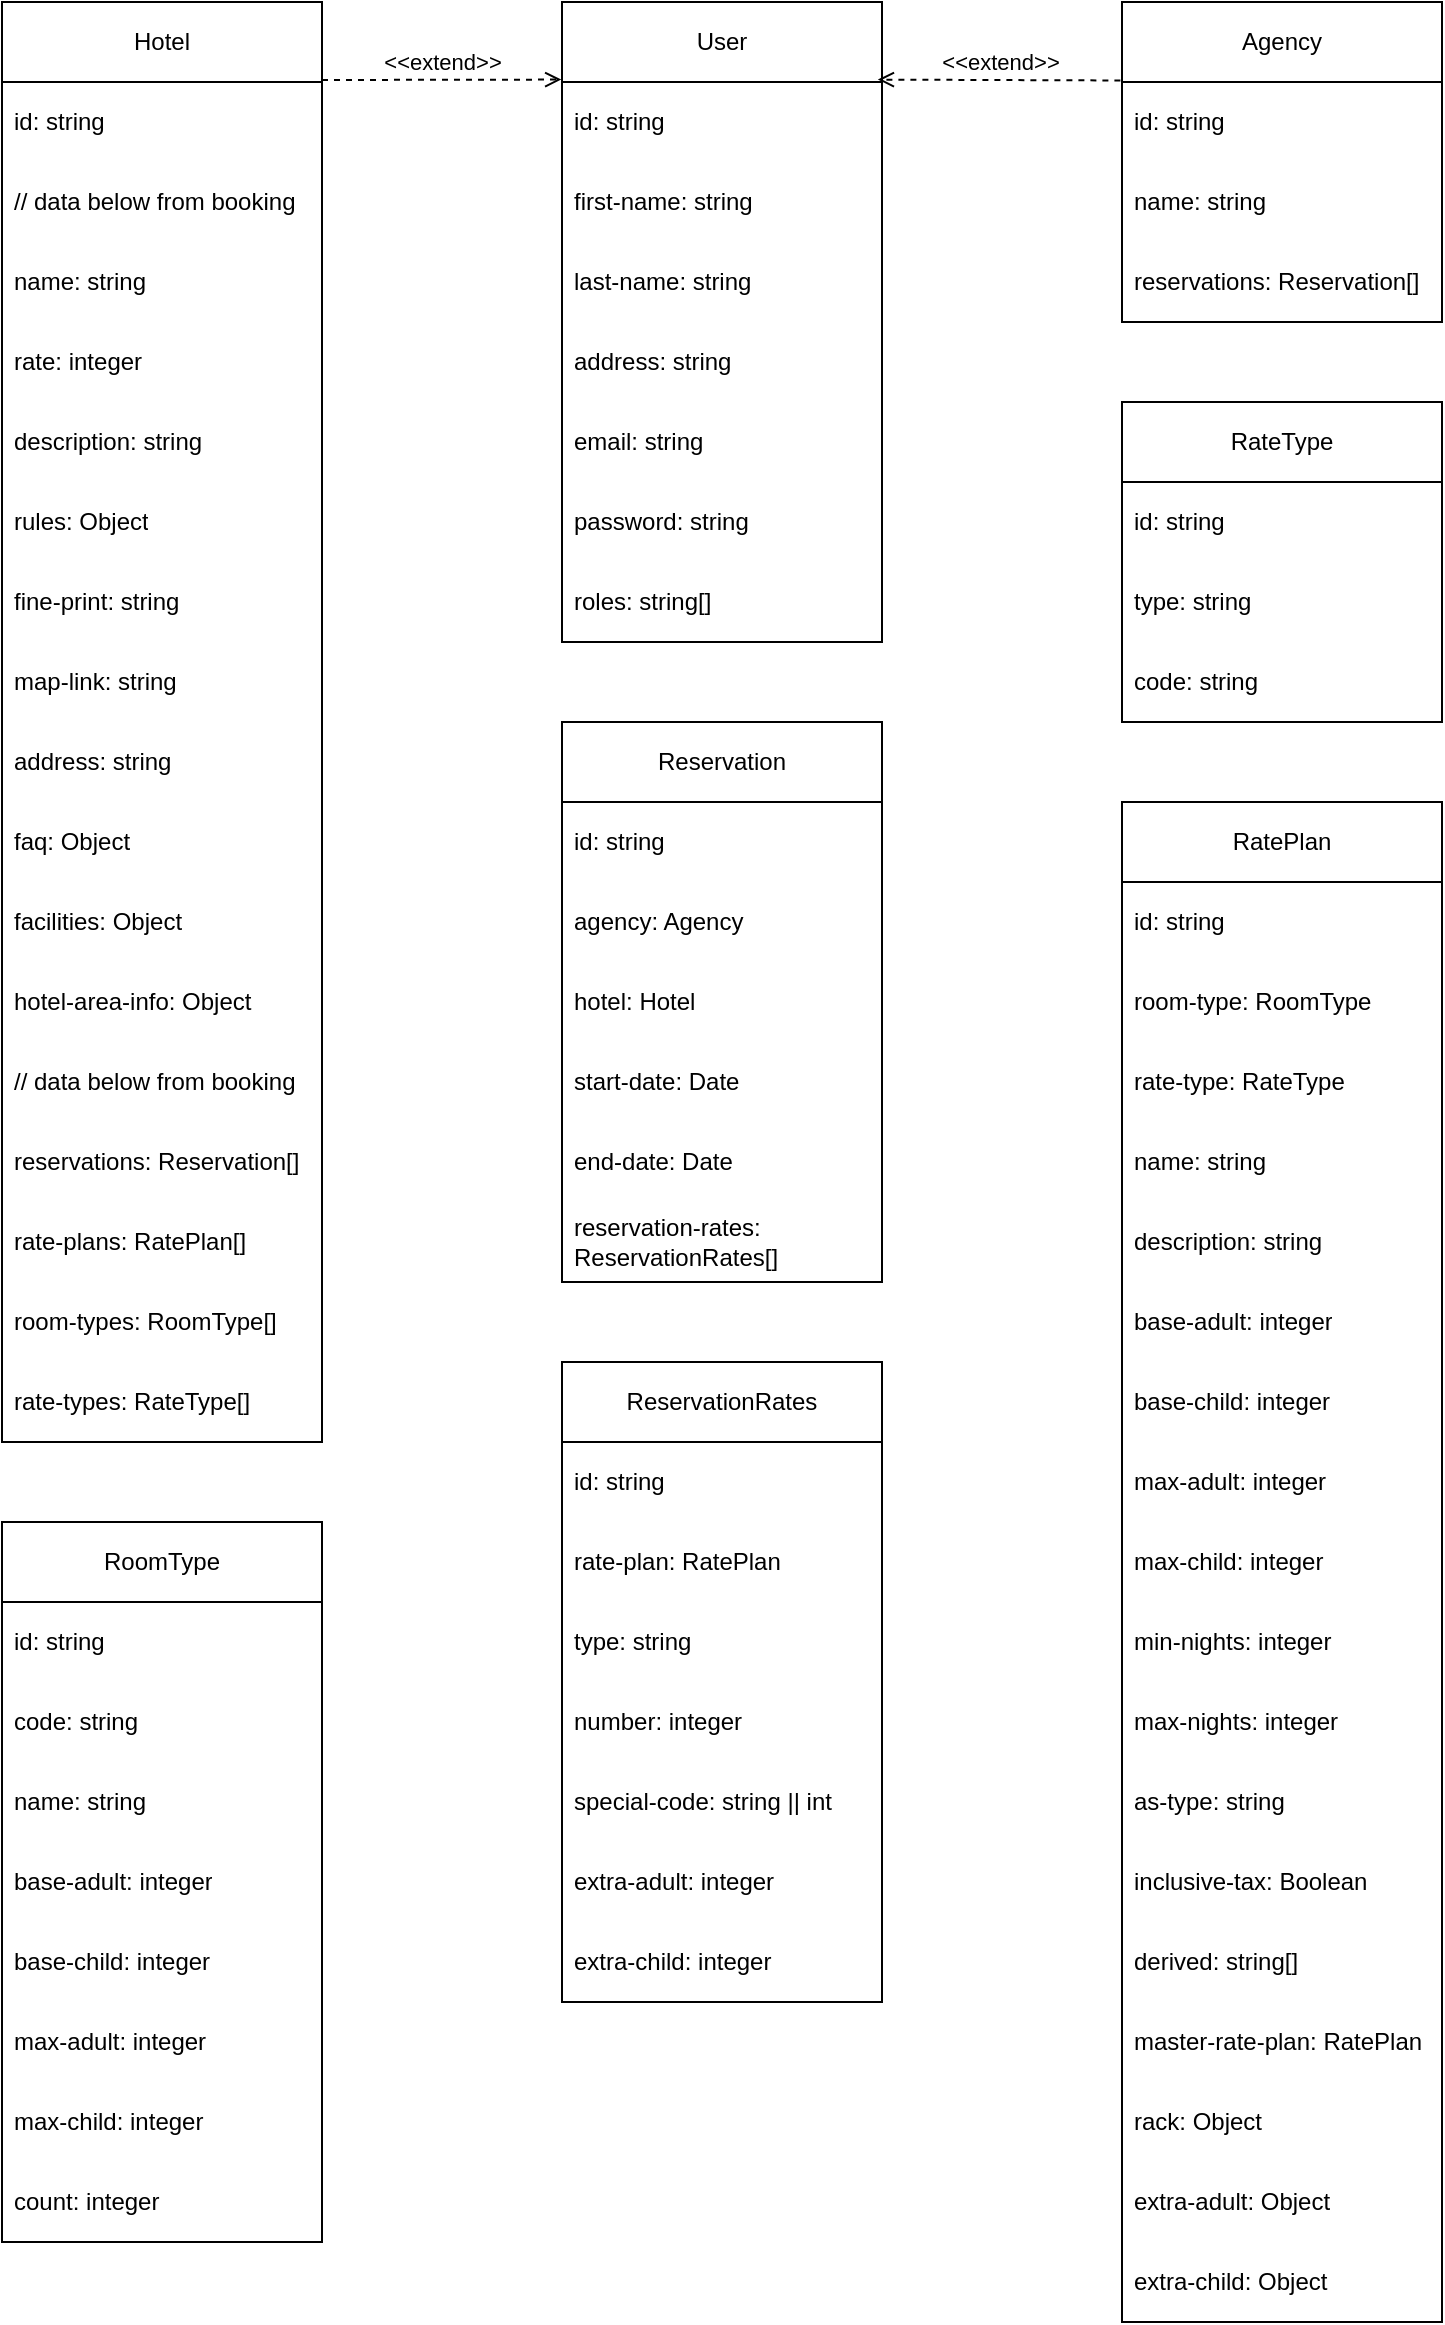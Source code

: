 <mxfile version="26.0.11">
  <diagram id="C5RBs43oDa-KdzZeNtuy" name="Page-1">
    <mxGraphModel dx="1687" dy="884" grid="1" gridSize="10" guides="1" tooltips="1" connect="1" arrows="1" fold="1" page="1" pageScale="1" pageWidth="827" pageHeight="1169" math="0" shadow="0">
      <root>
        <mxCell id="WIyWlLk6GJQsqaUBKTNV-0" />
        <mxCell id="WIyWlLk6GJQsqaUBKTNV-1" parent="WIyWlLk6GJQsqaUBKTNV-0" />
        <mxCell id="F9ec1wagIEGhsBL4ZeYO-0" value="User" style="swimlane;fontStyle=0;childLayout=stackLayout;horizontal=1;startSize=40;horizontalStack=0;resizeParent=1;resizeParentMax=0;resizeLast=0;collapsible=1;marginBottom=0;whiteSpace=wrap;html=1;" parent="WIyWlLk6GJQsqaUBKTNV-1" vertex="1">
          <mxGeometry x="320" width="160" height="320" as="geometry" />
        </mxCell>
        <mxCell id="F9ec1wagIEGhsBL4ZeYO-1" value="id: string" style="text;strokeColor=none;fillColor=none;align=left;verticalAlign=middle;spacingLeft=4;spacingRight=4;overflow=hidden;points=[[0,0.5],[1,0.5]];portConstraint=eastwest;rotatable=0;whiteSpace=wrap;html=1;" parent="F9ec1wagIEGhsBL4ZeYO-0" vertex="1">
          <mxGeometry y="40" width="160" height="40" as="geometry" />
        </mxCell>
        <mxCell id="F9ec1wagIEGhsBL4ZeYO-5" value="first-name: string" style="text;strokeColor=none;fillColor=none;align=left;verticalAlign=middle;spacingLeft=4;spacingRight=4;overflow=hidden;points=[[0,0.5],[1,0.5]];portConstraint=eastwest;rotatable=0;whiteSpace=wrap;html=1;" parent="F9ec1wagIEGhsBL4ZeYO-0" vertex="1">
          <mxGeometry y="80" width="160" height="40" as="geometry" />
        </mxCell>
        <mxCell id="F9ec1wagIEGhsBL4ZeYO-2" value="&lt;div&gt;last-name: string&lt;/div&gt;" style="text;strokeColor=none;fillColor=none;align=left;verticalAlign=middle;spacingLeft=4;spacingRight=4;overflow=hidden;points=[[0,0.5],[1,0.5]];portConstraint=eastwest;rotatable=0;whiteSpace=wrap;html=1;" parent="F9ec1wagIEGhsBL4ZeYO-0" vertex="1">
          <mxGeometry y="120" width="160" height="40" as="geometry" />
        </mxCell>
        <mxCell id="F9ec1wagIEGhsBL4ZeYO-3" value="address: string" style="text;strokeColor=none;fillColor=none;align=left;verticalAlign=middle;spacingLeft=4;spacingRight=4;overflow=hidden;points=[[0,0.5],[1,0.5]];portConstraint=eastwest;rotatable=0;whiteSpace=wrap;html=1;" parent="F9ec1wagIEGhsBL4ZeYO-0" vertex="1">
          <mxGeometry y="160" width="160" height="40" as="geometry" />
        </mxCell>
        <mxCell id="F9ec1wagIEGhsBL4ZeYO-4" value="email: string" style="text;strokeColor=none;fillColor=none;align=left;verticalAlign=middle;spacingLeft=4;spacingRight=4;overflow=hidden;points=[[0,0.5],[1,0.5]];portConstraint=eastwest;rotatable=0;whiteSpace=wrap;html=1;" parent="F9ec1wagIEGhsBL4ZeYO-0" vertex="1">
          <mxGeometry y="200" width="160" height="40" as="geometry" />
        </mxCell>
        <mxCell id="F9ec1wagIEGhsBL4ZeYO-6" value="password: string" style="text;strokeColor=none;fillColor=none;align=left;verticalAlign=middle;spacingLeft=4;spacingRight=4;overflow=hidden;points=[[0,0.5],[1,0.5]];portConstraint=eastwest;rotatable=0;whiteSpace=wrap;html=1;" parent="F9ec1wagIEGhsBL4ZeYO-0" vertex="1">
          <mxGeometry y="240" width="160" height="40" as="geometry" />
        </mxCell>
        <mxCell id="F9ec1wagIEGhsBL4ZeYO-7" value="roles: string[]" style="text;strokeColor=none;fillColor=none;align=left;verticalAlign=middle;spacingLeft=4;spacingRight=4;overflow=hidden;points=[[0,0.5],[1,0.5]];portConstraint=eastwest;rotatable=0;whiteSpace=wrap;html=1;" parent="F9ec1wagIEGhsBL4ZeYO-0" vertex="1">
          <mxGeometry y="280" width="160" height="40" as="geometry" />
        </mxCell>
        <mxCell id="F9ec1wagIEGhsBL4ZeYO-10" value="Agency" style="swimlane;fontStyle=0;childLayout=stackLayout;horizontal=1;startSize=40;horizontalStack=0;resizeParent=1;resizeParentMax=0;resizeLast=0;collapsible=1;marginBottom=0;whiteSpace=wrap;html=1;" parent="WIyWlLk6GJQsqaUBKTNV-1" vertex="1">
          <mxGeometry x="600" width="160" height="160" as="geometry" />
        </mxCell>
        <mxCell id="F9ec1wagIEGhsBL4ZeYO-23" value="id: string" style="text;strokeColor=none;fillColor=none;align=left;verticalAlign=middle;spacingLeft=4;spacingRight=4;overflow=hidden;points=[[0,0.5],[1,0.5]];portConstraint=eastwest;rotatable=0;whiteSpace=wrap;html=1;" parent="F9ec1wagIEGhsBL4ZeYO-10" vertex="1">
          <mxGeometry y="40" width="160" height="40" as="geometry" />
        </mxCell>
        <mxCell id="F9ec1wagIEGhsBL4ZeYO-11" value="name: string" style="text;strokeColor=none;fillColor=none;align=left;verticalAlign=middle;spacingLeft=4;spacingRight=4;overflow=hidden;points=[[0,0.5],[1,0.5]];portConstraint=eastwest;rotatable=0;whiteSpace=wrap;html=1;" parent="F9ec1wagIEGhsBL4ZeYO-10" vertex="1">
          <mxGeometry y="80" width="160" height="40" as="geometry" />
        </mxCell>
        <mxCell id="F9ec1wagIEGhsBL4ZeYO-12" value="reservations: Reservation[]" style="text;strokeColor=none;fillColor=none;align=left;verticalAlign=middle;spacingLeft=4;spacingRight=4;overflow=hidden;points=[[0,0.5],[1,0.5]];portConstraint=eastwest;rotatable=0;whiteSpace=wrap;html=1;" parent="F9ec1wagIEGhsBL4ZeYO-10" vertex="1">
          <mxGeometry y="120" width="160" height="40" as="geometry" />
        </mxCell>
        <mxCell id="F9ec1wagIEGhsBL4ZeYO-14" value="&amp;lt;&amp;lt;extend&amp;gt;&amp;gt;" style="html=1;verticalAlign=bottom;labelBackgroundColor=none;endArrow=open;endFill=0;dashed=1;rounded=0;entryX=-0.003;entryY=-0.007;entryDx=0;entryDy=0;entryPerimeter=0;exitX=1;exitY=0;exitDx=0;exitDy=0;exitPerimeter=0;" parent="WIyWlLk6GJQsqaUBKTNV-1" edge="1">
          <mxGeometry width="160" relative="1" as="geometry">
            <mxPoint x="200" y="39" as="sourcePoint" />
            <mxPoint x="319.631" y="38.79" as="targetPoint" />
          </mxGeometry>
        </mxCell>
        <mxCell id="F9ec1wagIEGhsBL4ZeYO-15" value="Hotel" style="swimlane;fontStyle=0;childLayout=stackLayout;horizontal=1;startSize=40;horizontalStack=0;resizeParent=1;resizeParentMax=0;resizeLast=0;collapsible=1;marginBottom=0;whiteSpace=wrap;html=1;" parent="WIyWlLk6GJQsqaUBKTNV-1" vertex="1">
          <mxGeometry x="40" width="160" height="720" as="geometry" />
        </mxCell>
        <mxCell id="F9ec1wagIEGhsBL4ZeYO-22" value="id: string" style="text;strokeColor=none;fillColor=none;align=left;verticalAlign=middle;spacingLeft=4;spacingRight=4;overflow=hidden;points=[[0,0.5],[1,0.5]];portConstraint=eastwest;rotatable=0;whiteSpace=wrap;html=1;" parent="F9ec1wagIEGhsBL4ZeYO-15" vertex="1">
          <mxGeometry y="40" width="160" height="40" as="geometry" />
        </mxCell>
        <mxCell id="JPMbNrWk5HmAPyn3m17y-19" value="// data below from booking" style="text;strokeColor=none;fillColor=none;align=left;verticalAlign=middle;spacingLeft=4;spacingRight=4;overflow=hidden;points=[[0,0.5],[1,0.5]];portConstraint=eastwest;rotatable=0;whiteSpace=wrap;html=1;" vertex="1" parent="F9ec1wagIEGhsBL4ZeYO-15">
          <mxGeometry y="80" width="160" height="40" as="geometry" />
        </mxCell>
        <mxCell id="F9ec1wagIEGhsBL4ZeYO-16" value="name: string" style="text;strokeColor=none;fillColor=none;align=left;verticalAlign=middle;spacingLeft=4;spacingRight=4;overflow=hidden;points=[[0,0.5],[1,0.5]];portConstraint=eastwest;rotatable=0;whiteSpace=wrap;html=1;" parent="F9ec1wagIEGhsBL4ZeYO-15" vertex="1">
          <mxGeometry y="120" width="160" height="40" as="geometry" />
        </mxCell>
        <mxCell id="F9ec1wagIEGhsBL4ZeYO-18" value="&lt;div&gt;rate: integer&lt;/div&gt;" style="text;strokeColor=none;fillColor=none;align=left;verticalAlign=middle;spacingLeft=4;spacingRight=4;overflow=hidden;points=[[0,0.5],[1,0.5]];portConstraint=eastwest;rotatable=0;whiteSpace=wrap;html=1;" parent="F9ec1wagIEGhsBL4ZeYO-15" vertex="1">
          <mxGeometry y="160" width="160" height="40" as="geometry" />
        </mxCell>
        <mxCell id="F9ec1wagIEGhsBL4ZeYO-17" value="description: string" style="text;strokeColor=none;fillColor=none;align=left;verticalAlign=middle;spacingLeft=4;spacingRight=4;overflow=hidden;points=[[0,0.5],[1,0.5]];portConstraint=eastwest;rotatable=0;whiteSpace=wrap;html=1;" parent="F9ec1wagIEGhsBL4ZeYO-15" vertex="1">
          <mxGeometry y="200" width="160" height="40" as="geometry" />
        </mxCell>
        <mxCell id="JPMbNrWk5HmAPyn3m17y-0" value="rules: Object" style="text;strokeColor=none;fillColor=none;align=left;verticalAlign=middle;spacingLeft=4;spacingRight=4;overflow=hidden;points=[[0,0.5],[1,0.5]];portConstraint=eastwest;rotatable=0;whiteSpace=wrap;html=1;" vertex="1" parent="F9ec1wagIEGhsBL4ZeYO-15">
          <mxGeometry y="240" width="160" height="40" as="geometry" />
        </mxCell>
        <mxCell id="JPMbNrWk5HmAPyn3m17y-1" value="fine-print: string" style="text;strokeColor=none;fillColor=none;align=left;verticalAlign=middle;spacingLeft=4;spacingRight=4;overflow=hidden;points=[[0,0.5],[1,0.5]];portConstraint=eastwest;rotatable=0;whiteSpace=wrap;html=1;" vertex="1" parent="F9ec1wagIEGhsBL4ZeYO-15">
          <mxGeometry y="280" width="160" height="40" as="geometry" />
        </mxCell>
        <mxCell id="JPMbNrWk5HmAPyn3m17y-2" value="map-link: string" style="text;strokeColor=none;fillColor=none;align=left;verticalAlign=middle;spacingLeft=4;spacingRight=4;overflow=hidden;points=[[0,0.5],[1,0.5]];portConstraint=eastwest;rotatable=0;whiteSpace=wrap;html=1;" vertex="1" parent="F9ec1wagIEGhsBL4ZeYO-15">
          <mxGeometry y="320" width="160" height="40" as="geometry" />
        </mxCell>
        <mxCell id="JPMbNrWk5HmAPyn3m17y-3" value="address: string" style="text;strokeColor=none;fillColor=none;align=left;verticalAlign=middle;spacingLeft=4;spacingRight=4;overflow=hidden;points=[[0,0.5],[1,0.5]];portConstraint=eastwest;rotatable=0;whiteSpace=wrap;html=1;" vertex="1" parent="F9ec1wagIEGhsBL4ZeYO-15">
          <mxGeometry y="360" width="160" height="40" as="geometry" />
        </mxCell>
        <mxCell id="JPMbNrWk5HmAPyn3m17y-4" value="faq: Object" style="text;strokeColor=none;fillColor=none;align=left;verticalAlign=middle;spacingLeft=4;spacingRight=4;overflow=hidden;points=[[0,0.5],[1,0.5]];portConstraint=eastwest;rotatable=0;whiteSpace=wrap;html=1;" vertex="1" parent="F9ec1wagIEGhsBL4ZeYO-15">
          <mxGeometry y="400" width="160" height="40" as="geometry" />
        </mxCell>
        <mxCell id="JPMbNrWk5HmAPyn3m17y-5" value="facilities: Object" style="text;strokeColor=none;fillColor=none;align=left;verticalAlign=middle;spacingLeft=4;spacingRight=4;overflow=hidden;points=[[0,0.5],[1,0.5]];portConstraint=eastwest;rotatable=0;whiteSpace=wrap;html=1;" vertex="1" parent="F9ec1wagIEGhsBL4ZeYO-15">
          <mxGeometry y="440" width="160" height="40" as="geometry" />
        </mxCell>
        <mxCell id="JPMbNrWk5HmAPyn3m17y-6" value="hotel-area-info: Object" style="text;strokeColor=none;fillColor=none;align=left;verticalAlign=middle;spacingLeft=4;spacingRight=4;overflow=hidden;points=[[0,0.5],[1,0.5]];portConstraint=eastwest;rotatable=0;whiteSpace=wrap;html=1;" vertex="1" parent="F9ec1wagIEGhsBL4ZeYO-15">
          <mxGeometry y="480" width="160" height="40" as="geometry" />
        </mxCell>
        <mxCell id="JPMbNrWk5HmAPyn3m17y-58" value="// data below from booking" style="text;strokeColor=none;fillColor=none;align=left;verticalAlign=middle;spacingLeft=4;spacingRight=4;overflow=hidden;points=[[0,0.5],[1,0.5]];portConstraint=eastwest;rotatable=0;whiteSpace=wrap;html=1;" vertex="1" parent="F9ec1wagIEGhsBL4ZeYO-15">
          <mxGeometry y="520" width="160" height="40" as="geometry" />
        </mxCell>
        <mxCell id="JPMbNrWk5HmAPyn3m17y-59" value="reservations: Reservation[]" style="text;strokeColor=none;fillColor=none;align=left;verticalAlign=middle;spacingLeft=4;spacingRight=4;overflow=hidden;points=[[0,0.5],[1,0.5]];portConstraint=eastwest;rotatable=0;whiteSpace=wrap;html=1;" vertex="1" parent="F9ec1wagIEGhsBL4ZeYO-15">
          <mxGeometry y="560" width="160" height="40" as="geometry" />
        </mxCell>
        <mxCell id="JPMbNrWk5HmAPyn3m17y-60" value="rate-plans: RatePlan[]" style="text;strokeColor=none;fillColor=none;align=left;verticalAlign=middle;spacingLeft=4;spacingRight=4;overflow=hidden;points=[[0,0.5],[1,0.5]];portConstraint=eastwest;rotatable=0;whiteSpace=wrap;html=1;" vertex="1" parent="F9ec1wagIEGhsBL4ZeYO-15">
          <mxGeometry y="600" width="160" height="40" as="geometry" />
        </mxCell>
        <mxCell id="JPMbNrWk5HmAPyn3m17y-61" value="room-types: RoomType[]" style="text;strokeColor=none;fillColor=none;align=left;verticalAlign=middle;spacingLeft=4;spacingRight=4;overflow=hidden;points=[[0,0.5],[1,0.5]];portConstraint=eastwest;rotatable=0;whiteSpace=wrap;html=1;" vertex="1" parent="F9ec1wagIEGhsBL4ZeYO-15">
          <mxGeometry y="640" width="160" height="40" as="geometry" />
        </mxCell>
        <mxCell id="JPMbNrWk5HmAPyn3m17y-62" value="rate-types: RateType[]" style="text;strokeColor=none;fillColor=none;align=left;verticalAlign=middle;spacingLeft=4;spacingRight=4;overflow=hidden;points=[[0,0.5],[1,0.5]];portConstraint=eastwest;rotatable=0;whiteSpace=wrap;html=1;" vertex="1" parent="F9ec1wagIEGhsBL4ZeYO-15">
          <mxGeometry y="680" width="160" height="40" as="geometry" />
        </mxCell>
        <mxCell id="F9ec1wagIEGhsBL4ZeYO-19" value="&amp;lt;&amp;lt;extend&amp;gt;&amp;gt;" style="html=1;verticalAlign=bottom;labelBackgroundColor=none;endArrow=open;endFill=0;dashed=1;rounded=0;exitX=-0.005;exitY=0.331;exitDx=0;exitDy=0;exitPerimeter=0;entryX=0.987;entryY=0.32;entryDx=0;entryDy=0;entryPerimeter=0;" parent="WIyWlLk6GJQsqaUBKTNV-1" edge="1">
          <mxGeometry width="160" relative="1" as="geometry">
            <mxPoint x="599.2" y="39.24" as="sourcePoint" />
            <mxPoint x="477.92" y="38.8" as="targetPoint" />
          </mxGeometry>
        </mxCell>
        <mxCell id="F9ec1wagIEGhsBL4ZeYO-34" value="Reservation" style="swimlane;fontStyle=0;childLayout=stackLayout;horizontal=1;startSize=40;horizontalStack=0;resizeParent=1;resizeParentMax=0;resizeLast=0;collapsible=1;marginBottom=0;whiteSpace=wrap;html=1;" parent="WIyWlLk6GJQsqaUBKTNV-1" vertex="1">
          <mxGeometry x="320" y="360" width="160" height="280" as="geometry" />
        </mxCell>
        <mxCell id="F9ec1wagIEGhsBL4ZeYO-35" value="id: string" style="text;strokeColor=none;fillColor=none;align=left;verticalAlign=middle;spacingLeft=4;spacingRight=4;overflow=hidden;points=[[0,0.5],[1,0.5]];portConstraint=eastwest;rotatable=0;whiteSpace=wrap;html=1;" parent="F9ec1wagIEGhsBL4ZeYO-34" vertex="1">
          <mxGeometry y="40" width="160" height="40" as="geometry" />
        </mxCell>
        <mxCell id="F9ec1wagIEGhsBL4ZeYO-41" value="agency: Agency" style="text;strokeColor=none;fillColor=none;align=left;verticalAlign=middle;spacingLeft=4;spacingRight=4;overflow=hidden;points=[[0,0.5],[1,0.5]];portConstraint=eastwest;rotatable=0;whiteSpace=wrap;html=1;" parent="F9ec1wagIEGhsBL4ZeYO-34" vertex="1">
          <mxGeometry y="80" width="160" height="40" as="geometry" />
        </mxCell>
        <mxCell id="F9ec1wagIEGhsBL4ZeYO-42" value="hotel: Hotel" style="text;strokeColor=none;fillColor=none;align=left;verticalAlign=middle;spacingLeft=4;spacingRight=4;overflow=hidden;points=[[0,0.5],[1,0.5]];portConstraint=eastwest;rotatable=0;whiteSpace=wrap;html=1;" parent="F9ec1wagIEGhsBL4ZeYO-34" vertex="1">
          <mxGeometry y="120" width="160" height="40" as="geometry" />
        </mxCell>
        <mxCell id="JPMbNrWk5HmAPyn3m17y-63" value="start-date: Date" style="text;strokeColor=none;fillColor=none;align=left;verticalAlign=middle;spacingLeft=4;spacingRight=4;overflow=hidden;points=[[0,0.5],[1,0.5]];portConstraint=eastwest;rotatable=0;whiteSpace=wrap;html=1;" vertex="1" parent="F9ec1wagIEGhsBL4ZeYO-34">
          <mxGeometry y="160" width="160" height="40" as="geometry" />
        </mxCell>
        <mxCell id="JPMbNrWk5HmAPyn3m17y-64" value="end-date: Date" style="text;strokeColor=none;fillColor=none;align=left;verticalAlign=middle;spacingLeft=4;spacingRight=4;overflow=hidden;points=[[0,0.5],[1,0.5]];portConstraint=eastwest;rotatable=0;whiteSpace=wrap;html=1;" vertex="1" parent="F9ec1wagIEGhsBL4ZeYO-34">
          <mxGeometry y="200" width="160" height="40" as="geometry" />
        </mxCell>
        <mxCell id="JPMbNrWk5HmAPyn3m17y-65" value="reservation-rates: ReservationRates[]" style="text;strokeColor=none;fillColor=none;align=left;verticalAlign=middle;spacingLeft=4;spacingRight=4;overflow=hidden;points=[[0,0.5],[1,0.5]];portConstraint=eastwest;rotatable=0;whiteSpace=wrap;html=1;" vertex="1" parent="F9ec1wagIEGhsBL4ZeYO-34">
          <mxGeometry y="240" width="160" height="40" as="geometry" />
        </mxCell>
        <mxCell id="JPMbNrWk5HmAPyn3m17y-20" value="RateType" style="swimlane;fontStyle=0;childLayout=stackLayout;horizontal=1;startSize=40;horizontalStack=0;resizeParent=1;resizeParentMax=0;resizeLast=0;collapsible=1;marginBottom=0;whiteSpace=wrap;html=1;" vertex="1" parent="WIyWlLk6GJQsqaUBKTNV-1">
          <mxGeometry x="600" y="200" width="160" height="160" as="geometry" />
        </mxCell>
        <mxCell id="JPMbNrWk5HmAPyn3m17y-28" value="id: string" style="text;strokeColor=none;fillColor=none;align=left;verticalAlign=middle;spacingLeft=4;spacingRight=4;overflow=hidden;points=[[0,0.5],[1,0.5]];portConstraint=eastwest;rotatable=0;whiteSpace=wrap;html=1;" vertex="1" parent="JPMbNrWk5HmAPyn3m17y-20">
          <mxGeometry y="40" width="160" height="40" as="geometry" />
        </mxCell>
        <mxCell id="JPMbNrWk5HmAPyn3m17y-21" value="&lt;div&gt;type: string&lt;/div&gt;" style="text;strokeColor=none;fillColor=none;align=left;verticalAlign=middle;spacingLeft=4;spacingRight=4;overflow=hidden;points=[[0,0.5],[1,0.5]];portConstraint=eastwest;rotatable=0;whiteSpace=wrap;html=1;" vertex="1" parent="JPMbNrWk5HmAPyn3m17y-20">
          <mxGeometry y="80" width="160" height="40" as="geometry" />
        </mxCell>
        <mxCell id="JPMbNrWk5HmAPyn3m17y-22" value="code: string" style="text;strokeColor=none;fillColor=none;align=left;verticalAlign=middle;spacingLeft=4;spacingRight=4;overflow=hidden;points=[[0,0.5],[1,0.5]];portConstraint=eastwest;rotatable=0;whiteSpace=wrap;html=1;" vertex="1" parent="JPMbNrWk5HmAPyn3m17y-20">
          <mxGeometry y="120" width="160" height="40" as="geometry" />
        </mxCell>
        <mxCell id="JPMbNrWk5HmAPyn3m17y-34" value="RatePlan" style="swimlane;fontStyle=0;childLayout=stackLayout;horizontal=1;startSize=40;horizontalStack=0;resizeParent=1;resizeParentMax=0;resizeLast=0;collapsible=1;marginBottom=0;whiteSpace=wrap;html=1;" vertex="1" parent="WIyWlLk6GJQsqaUBKTNV-1">
          <mxGeometry x="600" y="400" width="160" height="760" as="geometry" />
        </mxCell>
        <mxCell id="JPMbNrWk5HmAPyn3m17y-35" value="id: string" style="text;strokeColor=none;fillColor=none;align=left;verticalAlign=middle;spacingLeft=4;spacingRight=4;overflow=hidden;points=[[0,0.5],[1,0.5]];portConstraint=eastwest;rotatable=0;whiteSpace=wrap;html=1;" vertex="1" parent="JPMbNrWk5HmAPyn3m17y-34">
          <mxGeometry y="40" width="160" height="40" as="geometry" />
        </mxCell>
        <mxCell id="JPMbNrWk5HmAPyn3m17y-36" value="room-type: RoomType" style="text;strokeColor=none;fillColor=none;align=left;verticalAlign=middle;spacingLeft=4;spacingRight=4;overflow=hidden;points=[[0,0.5],[1,0.5]];portConstraint=eastwest;rotatable=0;whiteSpace=wrap;html=1;" vertex="1" parent="JPMbNrWk5HmAPyn3m17y-34">
          <mxGeometry y="80" width="160" height="40" as="geometry" />
        </mxCell>
        <mxCell id="JPMbNrWk5HmAPyn3m17y-37" value="rate-type: RateType" style="text;strokeColor=none;fillColor=none;align=left;verticalAlign=middle;spacingLeft=4;spacingRight=4;overflow=hidden;points=[[0,0.5],[1,0.5]];portConstraint=eastwest;rotatable=0;whiteSpace=wrap;html=1;" vertex="1" parent="JPMbNrWk5HmAPyn3m17y-34">
          <mxGeometry y="120" width="160" height="40" as="geometry" />
        </mxCell>
        <mxCell id="JPMbNrWk5HmAPyn3m17y-38" value="name: string" style="text;strokeColor=none;fillColor=none;align=left;verticalAlign=middle;spacingLeft=4;spacingRight=4;overflow=hidden;points=[[0,0.5],[1,0.5]];portConstraint=eastwest;rotatable=0;whiteSpace=wrap;html=1;" vertex="1" parent="JPMbNrWk5HmAPyn3m17y-34">
          <mxGeometry y="160" width="160" height="40" as="geometry" />
        </mxCell>
        <mxCell id="JPMbNrWk5HmAPyn3m17y-39" value="description: string" style="text;strokeColor=none;fillColor=none;align=left;verticalAlign=middle;spacingLeft=4;spacingRight=4;overflow=hidden;points=[[0,0.5],[1,0.5]];portConstraint=eastwest;rotatable=0;whiteSpace=wrap;html=1;" vertex="1" parent="JPMbNrWk5HmAPyn3m17y-34">
          <mxGeometry y="200" width="160" height="40" as="geometry" />
        </mxCell>
        <mxCell id="JPMbNrWk5HmAPyn3m17y-40" value="base-adult: integer" style="text;strokeColor=none;fillColor=none;align=left;verticalAlign=middle;spacingLeft=4;spacingRight=4;overflow=hidden;points=[[0,0.5],[1,0.5]];portConstraint=eastwest;rotatable=0;whiteSpace=wrap;html=1;" vertex="1" parent="JPMbNrWk5HmAPyn3m17y-34">
          <mxGeometry y="240" width="160" height="40" as="geometry" />
        </mxCell>
        <mxCell id="JPMbNrWk5HmAPyn3m17y-41" value="base-child: integer" style="text;strokeColor=none;fillColor=none;align=left;verticalAlign=middle;spacingLeft=4;spacingRight=4;overflow=hidden;points=[[0,0.5],[1,0.5]];portConstraint=eastwest;rotatable=0;whiteSpace=wrap;html=1;" vertex="1" parent="JPMbNrWk5HmAPyn3m17y-34">
          <mxGeometry y="280" width="160" height="40" as="geometry" />
        </mxCell>
        <mxCell id="JPMbNrWk5HmAPyn3m17y-42" value="max-adult: integer" style="text;strokeColor=none;fillColor=none;align=left;verticalAlign=middle;spacingLeft=4;spacingRight=4;overflow=hidden;points=[[0,0.5],[1,0.5]];portConstraint=eastwest;rotatable=0;whiteSpace=wrap;html=1;" vertex="1" parent="JPMbNrWk5HmAPyn3m17y-34">
          <mxGeometry y="320" width="160" height="40" as="geometry" />
        </mxCell>
        <mxCell id="JPMbNrWk5HmAPyn3m17y-43" value="max-child: integer" style="text;strokeColor=none;fillColor=none;align=left;verticalAlign=middle;spacingLeft=4;spacingRight=4;overflow=hidden;points=[[0,0.5],[1,0.5]];portConstraint=eastwest;rotatable=0;whiteSpace=wrap;html=1;" vertex="1" parent="JPMbNrWk5HmAPyn3m17y-34">
          <mxGeometry y="360" width="160" height="40" as="geometry" />
        </mxCell>
        <mxCell id="JPMbNrWk5HmAPyn3m17y-44" value="min-nights: integer" style="text;strokeColor=none;fillColor=none;align=left;verticalAlign=middle;spacingLeft=4;spacingRight=4;overflow=hidden;points=[[0,0.5],[1,0.5]];portConstraint=eastwest;rotatable=0;whiteSpace=wrap;html=1;" vertex="1" parent="JPMbNrWk5HmAPyn3m17y-34">
          <mxGeometry y="400" width="160" height="40" as="geometry" />
        </mxCell>
        <mxCell id="JPMbNrWk5HmAPyn3m17y-45" value="max-nights: integer" style="text;strokeColor=none;fillColor=none;align=left;verticalAlign=middle;spacingLeft=4;spacingRight=4;overflow=hidden;points=[[0,0.5],[1,0.5]];portConstraint=eastwest;rotatable=0;whiteSpace=wrap;html=1;" vertex="1" parent="JPMbNrWk5HmAPyn3m17y-34">
          <mxGeometry y="440" width="160" height="40" as="geometry" />
        </mxCell>
        <mxCell id="JPMbNrWk5HmAPyn3m17y-46" value="&lt;div&gt;as-type: string&lt;/div&gt;" style="text;strokeColor=none;fillColor=none;align=left;verticalAlign=middle;spacingLeft=4;spacingRight=4;overflow=hidden;points=[[0,0.5],[1,0.5]];portConstraint=eastwest;rotatable=0;whiteSpace=wrap;html=1;" vertex="1" parent="JPMbNrWk5HmAPyn3m17y-34">
          <mxGeometry y="480" width="160" height="40" as="geometry" />
        </mxCell>
        <mxCell id="JPMbNrWk5HmAPyn3m17y-48" value="inclusive-tax: Boolean" style="text;strokeColor=none;fillColor=none;align=left;verticalAlign=middle;spacingLeft=4;spacingRight=4;overflow=hidden;points=[[0,0.5],[1,0.5]];portConstraint=eastwest;rotatable=0;whiteSpace=wrap;html=1;" vertex="1" parent="JPMbNrWk5HmAPyn3m17y-34">
          <mxGeometry y="520" width="160" height="40" as="geometry" />
        </mxCell>
        <mxCell id="JPMbNrWk5HmAPyn3m17y-49" value="derived: string[]" style="text;strokeColor=none;fillColor=none;align=left;verticalAlign=middle;spacingLeft=4;spacingRight=4;overflow=hidden;points=[[0,0.5],[1,0.5]];portConstraint=eastwest;rotatable=0;whiteSpace=wrap;html=1;" vertex="1" parent="JPMbNrWk5HmAPyn3m17y-34">
          <mxGeometry y="560" width="160" height="40" as="geometry" />
        </mxCell>
        <mxCell id="JPMbNrWk5HmAPyn3m17y-50" value="master-rate-plan: RatePlan" style="text;strokeColor=none;fillColor=none;align=left;verticalAlign=middle;spacingLeft=4;spacingRight=4;overflow=hidden;points=[[0,0.5],[1,0.5]];portConstraint=eastwest;rotatable=0;whiteSpace=wrap;html=1;" vertex="1" parent="JPMbNrWk5HmAPyn3m17y-34">
          <mxGeometry y="600" width="160" height="40" as="geometry" />
        </mxCell>
        <mxCell id="JPMbNrWk5HmAPyn3m17y-52" value="rack: Object" style="text;strokeColor=none;fillColor=none;align=left;verticalAlign=middle;spacingLeft=4;spacingRight=4;overflow=hidden;points=[[0,0.5],[1,0.5]];portConstraint=eastwest;rotatable=0;whiteSpace=wrap;html=1;" vertex="1" parent="JPMbNrWk5HmAPyn3m17y-34">
          <mxGeometry y="640" width="160" height="40" as="geometry" />
        </mxCell>
        <mxCell id="JPMbNrWk5HmAPyn3m17y-53" value="extra-adult: Object" style="text;strokeColor=none;fillColor=none;align=left;verticalAlign=middle;spacingLeft=4;spacingRight=4;overflow=hidden;points=[[0,0.5],[1,0.5]];portConstraint=eastwest;rotatable=0;whiteSpace=wrap;html=1;" vertex="1" parent="JPMbNrWk5HmAPyn3m17y-34">
          <mxGeometry y="680" width="160" height="40" as="geometry" />
        </mxCell>
        <mxCell id="JPMbNrWk5HmAPyn3m17y-54" value="extra-child: Object" style="text;strokeColor=none;fillColor=none;align=left;verticalAlign=middle;spacingLeft=4;spacingRight=4;overflow=hidden;points=[[0,0.5],[1,0.5]];portConstraint=eastwest;rotatable=0;whiteSpace=wrap;html=1;" vertex="1" parent="JPMbNrWk5HmAPyn3m17y-34">
          <mxGeometry y="720" width="160" height="40" as="geometry" />
        </mxCell>
        <mxCell id="JPMbNrWk5HmAPyn3m17y-24" value="RoomType" style="swimlane;fontStyle=0;childLayout=stackLayout;horizontal=1;startSize=40;horizontalStack=0;resizeParent=1;resizeParentMax=0;resizeLast=0;collapsible=1;marginBottom=0;whiteSpace=wrap;html=1;" vertex="1" parent="WIyWlLk6GJQsqaUBKTNV-1">
          <mxGeometry x="40" y="760" width="160" height="360" as="geometry" />
        </mxCell>
        <mxCell id="JPMbNrWk5HmAPyn3m17y-29" value="id: string" style="text;strokeColor=none;fillColor=none;align=left;verticalAlign=middle;spacingLeft=4;spacingRight=4;overflow=hidden;points=[[0,0.5],[1,0.5]];portConstraint=eastwest;rotatable=0;whiteSpace=wrap;html=1;" vertex="1" parent="JPMbNrWk5HmAPyn3m17y-24">
          <mxGeometry y="40" width="160" height="40" as="geometry" />
        </mxCell>
        <mxCell id="JPMbNrWk5HmAPyn3m17y-25" value="code: string" style="text;strokeColor=none;fillColor=none;align=left;verticalAlign=middle;spacingLeft=4;spacingRight=4;overflow=hidden;points=[[0,0.5],[1,0.5]];portConstraint=eastwest;rotatable=0;whiteSpace=wrap;html=1;" vertex="1" parent="JPMbNrWk5HmAPyn3m17y-24">
          <mxGeometry y="80" width="160" height="40" as="geometry" />
        </mxCell>
        <mxCell id="JPMbNrWk5HmAPyn3m17y-26" value="name: string" style="text;strokeColor=none;fillColor=none;align=left;verticalAlign=middle;spacingLeft=4;spacingRight=4;overflow=hidden;points=[[0,0.5],[1,0.5]];portConstraint=eastwest;rotatable=0;whiteSpace=wrap;html=1;" vertex="1" parent="JPMbNrWk5HmAPyn3m17y-24">
          <mxGeometry y="120" width="160" height="40" as="geometry" />
        </mxCell>
        <mxCell id="JPMbNrWk5HmAPyn3m17y-27" value="base-adult: integer" style="text;strokeColor=none;fillColor=none;align=left;verticalAlign=middle;spacingLeft=4;spacingRight=4;overflow=hidden;points=[[0,0.5],[1,0.5]];portConstraint=eastwest;rotatable=0;whiteSpace=wrap;html=1;" vertex="1" parent="JPMbNrWk5HmAPyn3m17y-24">
          <mxGeometry y="160" width="160" height="40" as="geometry" />
        </mxCell>
        <mxCell id="JPMbNrWk5HmAPyn3m17y-30" value="base-child: integer" style="text;strokeColor=none;fillColor=none;align=left;verticalAlign=middle;spacingLeft=4;spacingRight=4;overflow=hidden;points=[[0,0.5],[1,0.5]];portConstraint=eastwest;rotatable=0;whiteSpace=wrap;html=1;" vertex="1" parent="JPMbNrWk5HmAPyn3m17y-24">
          <mxGeometry y="200" width="160" height="40" as="geometry" />
        </mxCell>
        <mxCell id="JPMbNrWk5HmAPyn3m17y-31" value="max-adult: integer" style="text;strokeColor=none;fillColor=none;align=left;verticalAlign=middle;spacingLeft=4;spacingRight=4;overflow=hidden;points=[[0,0.5],[1,0.5]];portConstraint=eastwest;rotatable=0;whiteSpace=wrap;html=1;" vertex="1" parent="JPMbNrWk5HmAPyn3m17y-24">
          <mxGeometry y="240" width="160" height="40" as="geometry" />
        </mxCell>
        <mxCell id="JPMbNrWk5HmAPyn3m17y-32" value="max-child: integer" style="text;strokeColor=none;fillColor=none;align=left;verticalAlign=middle;spacingLeft=4;spacingRight=4;overflow=hidden;points=[[0,0.5],[1,0.5]];portConstraint=eastwest;rotatable=0;whiteSpace=wrap;html=1;" vertex="1" parent="JPMbNrWk5HmAPyn3m17y-24">
          <mxGeometry y="280" width="160" height="40" as="geometry" />
        </mxCell>
        <mxCell id="JPMbNrWk5HmAPyn3m17y-33" value="count: integer" style="text;strokeColor=none;fillColor=none;align=left;verticalAlign=middle;spacingLeft=4;spacingRight=4;overflow=hidden;points=[[0,0.5],[1,0.5]];portConstraint=eastwest;rotatable=0;whiteSpace=wrap;html=1;" vertex="1" parent="JPMbNrWk5HmAPyn3m17y-24">
          <mxGeometry y="320" width="160" height="40" as="geometry" />
        </mxCell>
        <mxCell id="JPMbNrWk5HmAPyn3m17y-66" value="ReservationRates" style="swimlane;fontStyle=0;childLayout=stackLayout;horizontal=1;startSize=40;horizontalStack=0;resizeParent=1;resizeParentMax=0;resizeLast=0;collapsible=1;marginBottom=0;whiteSpace=wrap;html=1;" vertex="1" parent="WIyWlLk6GJQsqaUBKTNV-1">
          <mxGeometry x="320" y="680" width="160" height="320" as="geometry" />
        </mxCell>
        <mxCell id="JPMbNrWk5HmAPyn3m17y-71" value="id: string" style="text;strokeColor=none;fillColor=none;align=left;verticalAlign=middle;spacingLeft=4;spacingRight=4;overflow=hidden;points=[[0,0.5],[1,0.5]];portConstraint=eastwest;rotatable=0;whiteSpace=wrap;html=1;" vertex="1" parent="JPMbNrWk5HmAPyn3m17y-66">
          <mxGeometry y="40" width="160" height="40" as="geometry" />
        </mxCell>
        <mxCell id="JPMbNrWk5HmAPyn3m17y-67" value="rate-plan: RatePlan" style="text;strokeColor=none;fillColor=none;align=left;verticalAlign=middle;spacingLeft=4;spacingRight=4;overflow=hidden;points=[[0,0.5],[1,0.5]];portConstraint=eastwest;rotatable=0;whiteSpace=wrap;html=1;" vertex="1" parent="JPMbNrWk5HmAPyn3m17y-66">
          <mxGeometry y="80" width="160" height="40" as="geometry" />
        </mxCell>
        <mxCell id="JPMbNrWk5HmAPyn3m17y-68" value="type: string" style="text;strokeColor=none;fillColor=none;align=left;verticalAlign=middle;spacingLeft=4;spacingRight=4;overflow=hidden;points=[[0,0.5],[1,0.5]];portConstraint=eastwest;rotatable=0;whiteSpace=wrap;html=1;" vertex="1" parent="JPMbNrWk5HmAPyn3m17y-66">
          <mxGeometry y="120" width="160" height="40" as="geometry" />
        </mxCell>
        <mxCell id="JPMbNrWk5HmAPyn3m17y-69" value="number: integer" style="text;strokeColor=none;fillColor=none;align=left;verticalAlign=middle;spacingLeft=4;spacingRight=4;overflow=hidden;points=[[0,0.5],[1,0.5]];portConstraint=eastwest;rotatable=0;whiteSpace=wrap;html=1;" vertex="1" parent="JPMbNrWk5HmAPyn3m17y-66">
          <mxGeometry y="160" width="160" height="40" as="geometry" />
        </mxCell>
        <mxCell id="JPMbNrWk5HmAPyn3m17y-70" value="special-code: string || int" style="text;strokeColor=none;fillColor=none;align=left;verticalAlign=middle;spacingLeft=4;spacingRight=4;overflow=hidden;points=[[0,0.5],[1,0.5]];portConstraint=eastwest;rotatable=0;whiteSpace=wrap;html=1;" vertex="1" parent="JPMbNrWk5HmAPyn3m17y-66">
          <mxGeometry y="200" width="160" height="40" as="geometry" />
        </mxCell>
        <mxCell id="JPMbNrWk5HmAPyn3m17y-72" value="extra-adult: integer" style="text;strokeColor=none;fillColor=none;align=left;verticalAlign=middle;spacingLeft=4;spacingRight=4;overflow=hidden;points=[[0,0.5],[1,0.5]];portConstraint=eastwest;rotatable=0;whiteSpace=wrap;html=1;" vertex="1" parent="JPMbNrWk5HmAPyn3m17y-66">
          <mxGeometry y="240" width="160" height="40" as="geometry" />
        </mxCell>
        <mxCell id="JPMbNrWk5HmAPyn3m17y-73" value="extra-child: integer" style="text;strokeColor=none;fillColor=none;align=left;verticalAlign=middle;spacingLeft=4;spacingRight=4;overflow=hidden;points=[[0,0.5],[1,0.5]];portConstraint=eastwest;rotatable=0;whiteSpace=wrap;html=1;" vertex="1" parent="JPMbNrWk5HmAPyn3m17y-66">
          <mxGeometry y="280" width="160" height="40" as="geometry" />
        </mxCell>
      </root>
    </mxGraphModel>
  </diagram>
</mxfile>
